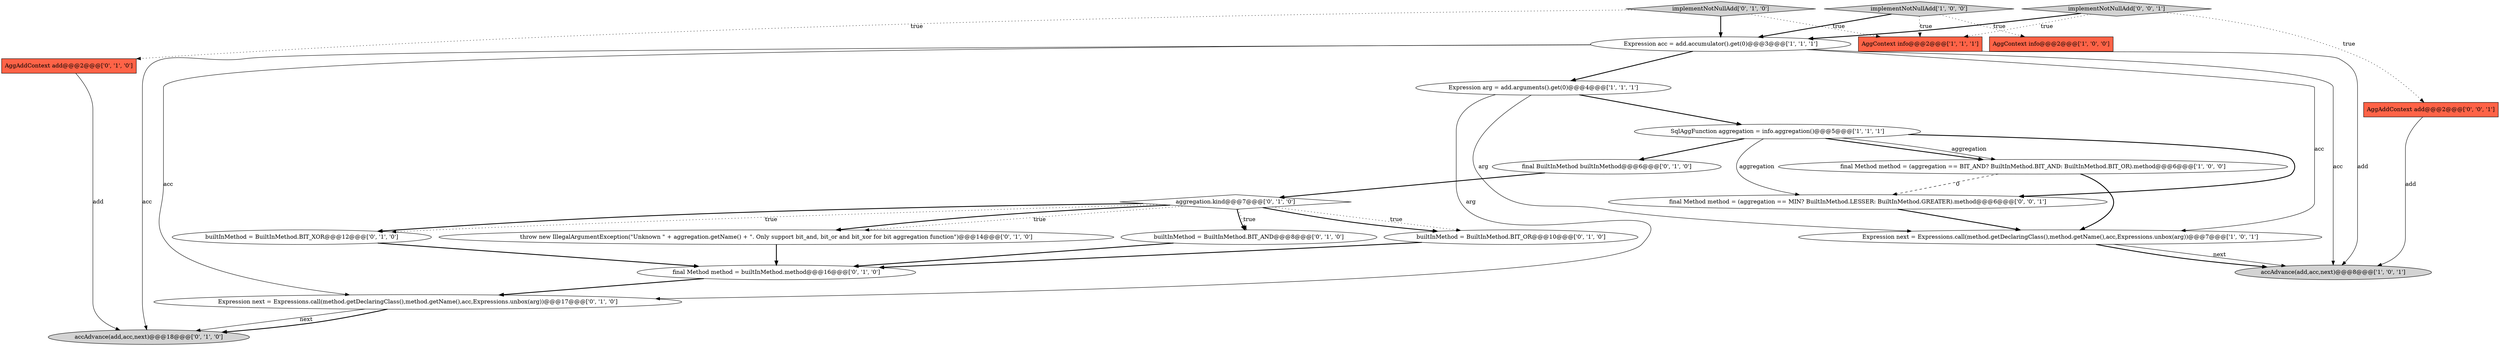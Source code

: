 digraph {
22 [style = filled, label = "final Method method = (aggregation == MIN? BuiltInMethod.LESSER: BuiltInMethod.GREATER).method@@@6@@@['0', '0', '1']", fillcolor = white, shape = ellipse image = "AAA0AAABBB3BBB"];
2 [style = filled, label = "SqlAggFunction aggregation = info.aggregation()@@@5@@@['1', '1', '1']", fillcolor = white, shape = ellipse image = "AAA0AAABBB1BBB"];
8 [style = filled, label = "Expression acc = add.accumulator().get(0)@@@3@@@['1', '1', '1']", fillcolor = white, shape = ellipse image = "AAA0AAABBB1BBB"];
21 [style = filled, label = "implementNotNullAdd['0', '0', '1']", fillcolor = lightgray, shape = diamond image = "AAA0AAABBB3BBB"];
11 [style = filled, label = "final Method method = builtInMethod.method@@@16@@@['0', '1', '0']", fillcolor = white, shape = ellipse image = "AAA1AAABBB2BBB"];
20 [style = filled, label = "AggAddContext add@@@2@@@['0', '0', '1']", fillcolor = tomato, shape = box image = "AAA0AAABBB3BBB"];
14 [style = filled, label = "final BuiltInMethod builtInMethod@@@6@@@['0', '1', '0']", fillcolor = white, shape = ellipse image = "AAA0AAABBB2BBB"];
15 [style = filled, label = "implementNotNullAdd['0', '1', '0']", fillcolor = lightgray, shape = diamond image = "AAA0AAABBB2BBB"];
7 [style = filled, label = "Expression arg = add.arguments().get(0)@@@4@@@['1', '1', '1']", fillcolor = white, shape = ellipse image = "AAA0AAABBB1BBB"];
4 [style = filled, label = "final Method method = (aggregation == BIT_AND? BuiltInMethod.BIT_AND: BuiltInMethod.BIT_OR).method@@@6@@@['1', '0', '0']", fillcolor = white, shape = ellipse image = "AAA0AAABBB1BBB"];
1 [style = filled, label = "Expression next = Expressions.call(method.getDeclaringClass(),method.getName(),acc,Expressions.unbox(arg))@@@7@@@['1', '0', '1']", fillcolor = white, shape = ellipse image = "AAA0AAABBB1BBB"];
5 [style = filled, label = "AggContext info@@@2@@@['1', '0', '0']", fillcolor = tomato, shape = box image = "AAA0AAABBB1BBB"];
10 [style = filled, label = "accAdvance(add,acc,next)@@@18@@@['0', '1', '0']", fillcolor = lightgray, shape = ellipse image = "AAA0AAABBB2BBB"];
13 [style = filled, label = "Expression next = Expressions.call(method.getDeclaringClass(),method.getName(),acc,Expressions.unbox(arg))@@@17@@@['0', '1', '0']", fillcolor = white, shape = ellipse image = "AAA0AAABBB2BBB"];
6 [style = filled, label = "AggContext info@@@2@@@['1', '1', '1']", fillcolor = tomato, shape = box image = "AAA0AAABBB1BBB"];
9 [style = filled, label = "throw new IllegalArgumentException(\"Unknown \" + aggregation.getName() + \". Only support bit_and, bit_or and bit_xor for bit aggregation function\")@@@14@@@['0', '1', '0']", fillcolor = white, shape = ellipse image = "AAA1AAABBB2BBB"];
12 [style = filled, label = "AggAddContext add@@@2@@@['0', '1', '0']", fillcolor = tomato, shape = box image = "AAA0AAABBB2BBB"];
17 [style = filled, label = "aggregation.kind@@@7@@@['0', '1', '0']", fillcolor = white, shape = diamond image = "AAA1AAABBB2BBB"];
16 [style = filled, label = "builtInMethod = BuiltInMethod.BIT_AND@@@8@@@['0', '1', '0']", fillcolor = white, shape = ellipse image = "AAA1AAABBB2BBB"];
0 [style = filled, label = "accAdvance(add,acc,next)@@@8@@@['1', '0', '1']", fillcolor = lightgray, shape = ellipse image = "AAA0AAABBB1BBB"];
18 [style = filled, label = "builtInMethod = BuiltInMethod.BIT_OR@@@10@@@['0', '1', '0']", fillcolor = white, shape = ellipse image = "AAA1AAABBB2BBB"];
3 [style = filled, label = "implementNotNullAdd['1', '0', '0']", fillcolor = lightgray, shape = diamond image = "AAA0AAABBB1BBB"];
19 [style = filled, label = "builtInMethod = BuiltInMethod.BIT_XOR@@@12@@@['0', '1', '0']", fillcolor = white, shape = ellipse image = "AAA1AAABBB2BBB"];
17->19 [style = dotted, label="true"];
17->18 [style = dotted, label="true"];
14->17 [style = bold, label=""];
8->10 [style = solid, label="acc"];
2->4 [style = bold, label=""];
9->11 [style = bold, label=""];
17->16 [style = dotted, label="true"];
6->0 [style = solid, label="add"];
12->10 [style = solid, label="add"];
17->18 [style = bold, label=""];
17->19 [style = bold, label=""];
21->8 [style = bold, label=""];
21->20 [style = dotted, label="true"];
15->6 [style = dotted, label="true"];
4->1 [style = bold, label=""];
17->9 [style = dotted, label="true"];
2->22 [style = solid, label="aggregation"];
8->1 [style = solid, label="acc"];
1->0 [style = solid, label="next"];
7->13 [style = solid, label="arg"];
7->1 [style = solid, label="arg"];
19->11 [style = bold, label=""];
2->4 [style = solid, label="aggregation"];
8->0 [style = solid, label="acc"];
2->22 [style = bold, label=""];
17->9 [style = bold, label=""];
3->6 [style = dotted, label="true"];
3->8 [style = bold, label=""];
11->13 [style = bold, label=""];
8->13 [style = solid, label="acc"];
21->6 [style = dotted, label="true"];
8->7 [style = bold, label=""];
13->10 [style = solid, label="next"];
2->14 [style = bold, label=""];
13->10 [style = bold, label=""];
22->1 [style = bold, label=""];
17->16 [style = bold, label=""];
20->0 [style = solid, label="add"];
16->11 [style = bold, label=""];
15->8 [style = bold, label=""];
3->5 [style = dotted, label="true"];
18->11 [style = bold, label=""];
4->22 [style = dashed, label="0"];
15->12 [style = dotted, label="true"];
1->0 [style = bold, label=""];
7->2 [style = bold, label=""];
}
